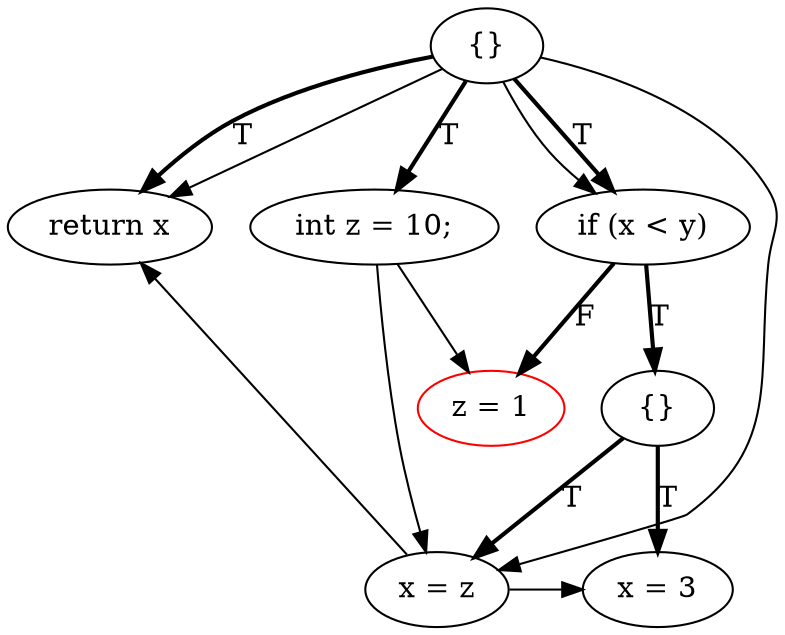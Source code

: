 digraph {
rankdir=TD;
3[label="{}"]; 
3 -> 4[label="T",style=bold];
4[label="int z = 10;"];
4 -> 6;
4 -> 2;
3 -> 0[label="T",style=bold];
0[label="if (x < y)"]; 
0 -> 1[label="T",style=bold];
1[label="{}"]; 
1 -> 6[label="T",style=bold];
6[label="x = z"];
6 -> 5;
6 -> 7;
1 -> 7[label="T",style=bold];
7[label="x = 3"];
0 -> 2[label="F",style=bold];
2[label="z = 1",color=red];
3 -> 5[label="T",style=bold];
5[label="return x"];
3 -> 5;
3 -> 6;
3 -> 0;
{ rank=same 4 0 5 }{ rank=same 1 2 }{ rank=same 6 7 }
}